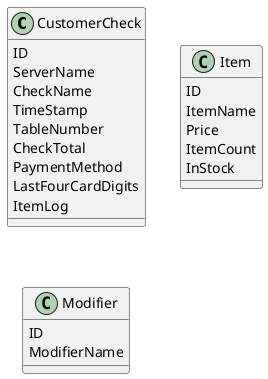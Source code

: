 @startuml

Class CustomerCheck {
ID
ServerName
CheckName
TimeStamp
TableNumber
CheckTotal
PaymentMethod
LastFourCardDigits
ItemLog
}

Class Item {
ID
ItemName
Price
ItemCount
InStock
}

Class Modifier {
ID
ModifierName
}


@enduml